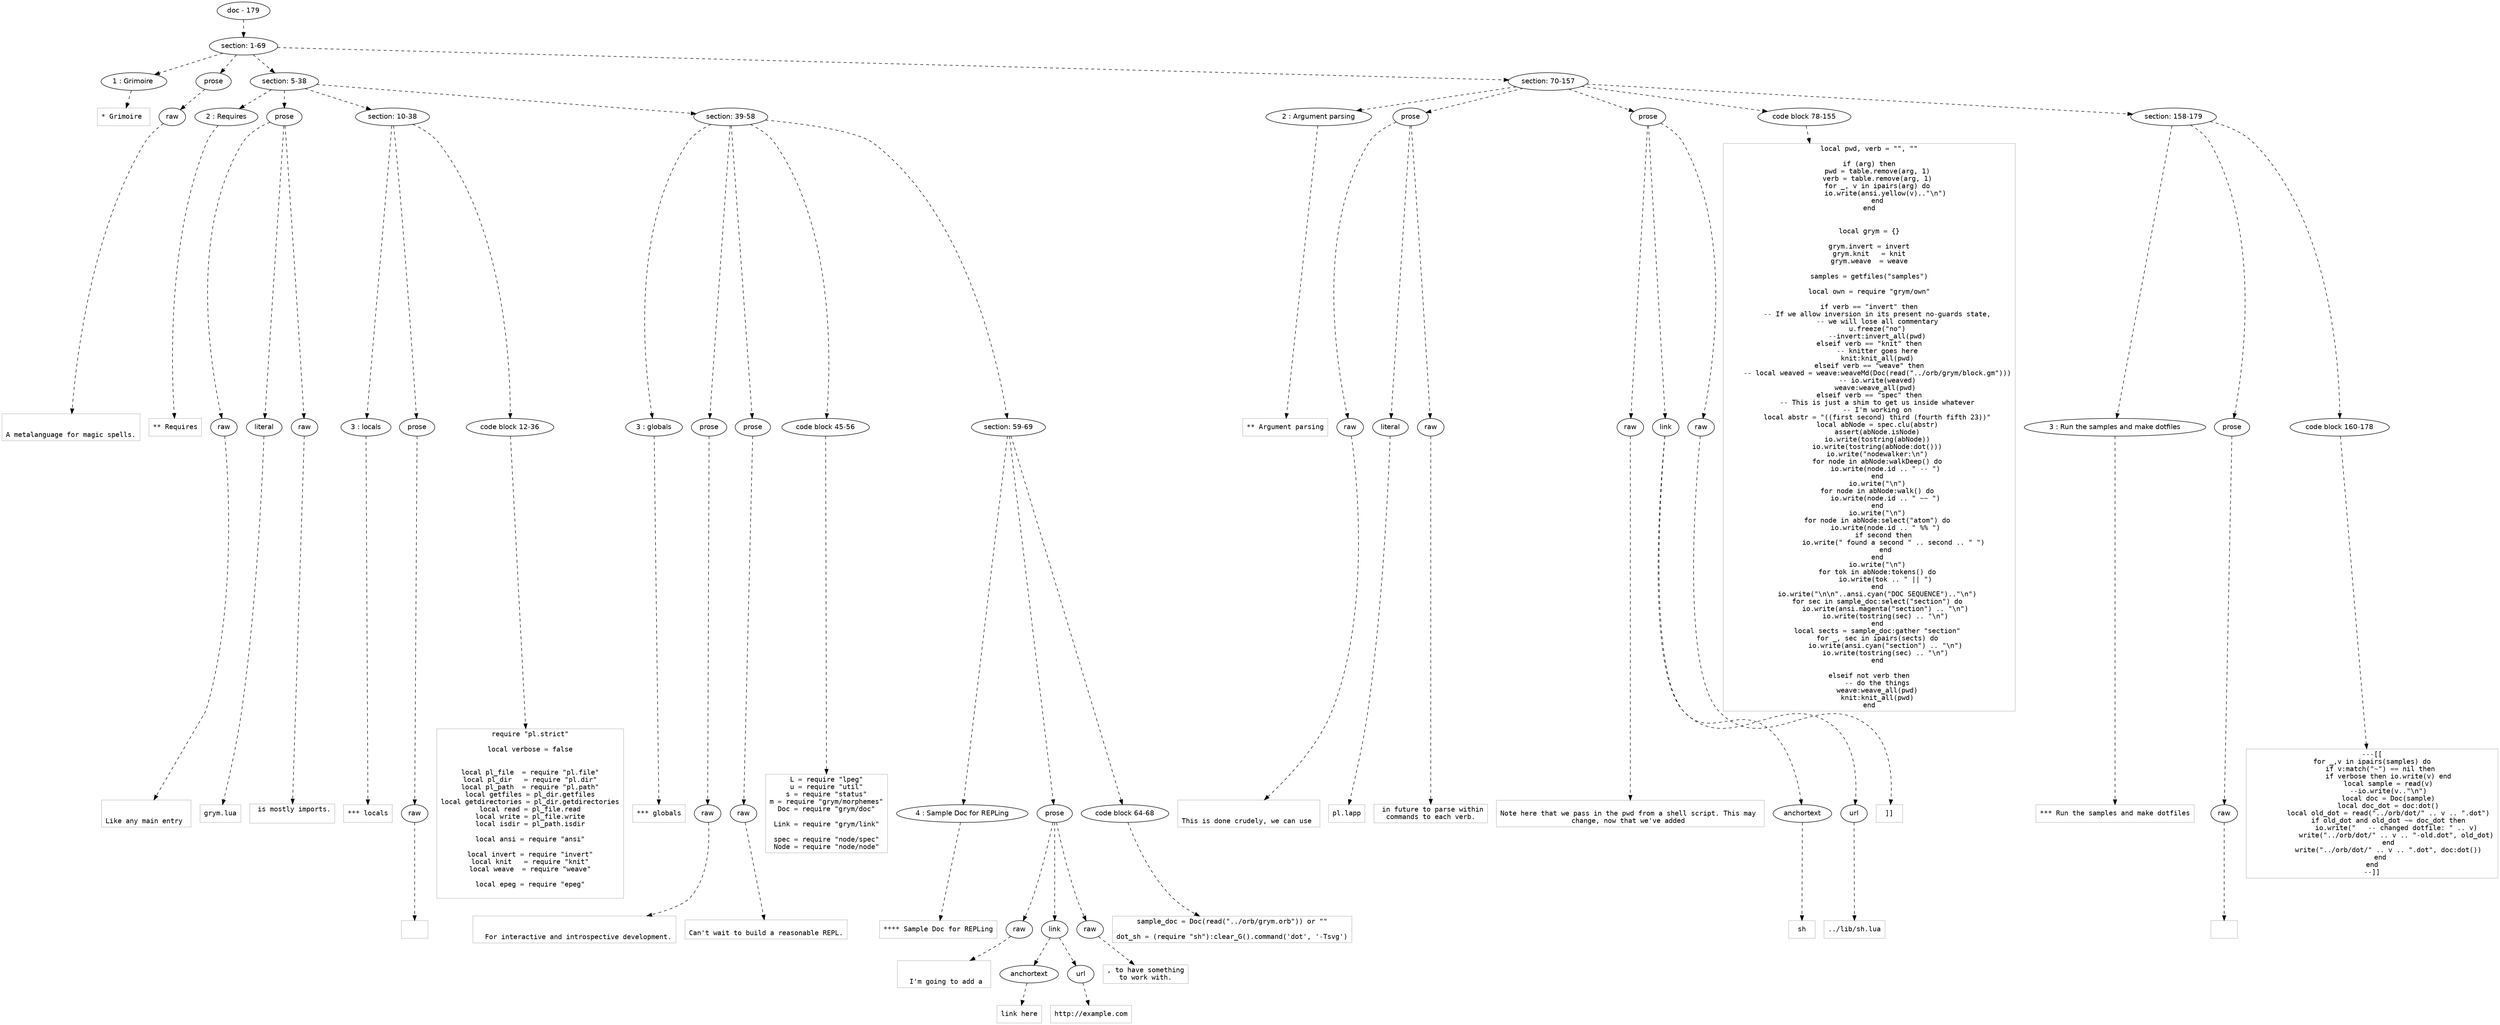 digraph hierarchy {

node [fontname=Helvetica]
edge [style=dashed]

doc_0 [label="doc - 179"]


doc_0 -> { section_1}
{rank=same; section_1}

section_1 [label="section: 1-69"]


section_1 -> { header_2 prose_3 section_4 section_5}
{rank=same; header_2 prose_3 section_4 section_5}

header_2 [label="1 : Grimoire "]

prose_3 [label="prose"]

section_4 [label="section: 5-38"]

section_5 [label="section: 70-157"]


header_2 -> leaf_6
leaf_6  [color=Gray,shape=rectangle,fontname=Inconsolata,label="* Grimoire "]
prose_3 -> { raw_7}
{rank=same; raw_7}

raw_7 [label="raw"]


raw_7 -> leaf_8
leaf_8  [color=Gray,shape=rectangle,fontname=Inconsolata,label="

A metalanguage for magic spells.
"]
section_4 -> { header_9 prose_10 section_11 section_12}
{rank=same; header_9 prose_10 section_11 section_12}

header_9 [label="2 : Requires"]

prose_10 [label="prose"]

section_11 [label="section: 10-38"]

section_12 [label="section: 39-58"]


header_9 -> leaf_13
leaf_13  [color=Gray,shape=rectangle,fontname=Inconsolata,label="** Requires"]
prose_10 -> { raw_14 literal_15 raw_16}
{rank=same; raw_14 literal_15 raw_16}

raw_14 [label="raw"]

literal_15 [label="literal"]

raw_16 [label="raw"]


raw_14 -> leaf_17
leaf_17  [color=Gray,shape=rectangle,fontname=Inconsolata,label="

Like any main entry "]
literal_15 -> leaf_18
leaf_18  [color=Gray,shape=rectangle,fontname=Inconsolata,label="grym.lua"]
raw_16 -> leaf_19
leaf_19  [color=Gray,shape=rectangle,fontname=Inconsolata,label=" is mostly imports.

"]
section_11 -> { header_20 prose_21 codeblock_22}
{rank=same; header_20 prose_21 codeblock_22}

header_20 [label="3 : locals"]

prose_21 [label="prose"]

codeblock_22 [label="code block 12-36"]


header_20 -> leaf_23
leaf_23  [color=Gray,shape=rectangle,fontname=Inconsolata,label="*** locals"]
prose_21 -> { raw_24}
{rank=same; raw_24}

raw_24 [label="raw"]


raw_24 -> leaf_25
leaf_25  [color=Gray,shape=rectangle,fontname=Inconsolata,label="
"]
codeblock_22 -> leaf_26
leaf_26  [color=Gray,shape=rectangle,fontname=Inconsolata,label="require \"pl.strict\"

local verbose = false


local pl_file  = require \"pl.file\"
local pl_dir   = require \"pl.dir\"
local pl_path  = require \"pl.path\"
local getfiles = pl_dir.getfiles
local getdirectories = pl_dir.getdirectories
local read = pl_file.read
local write = pl_file.write
local isdir = pl_path.isdir

local ansi = require \"ansi\"

local invert = require \"invert\"
local knit   = require \"knit\"
local weave  = require \"weave\"

local epeg = require \"epeg\"

"]
section_12 -> { header_27 prose_28 prose_29 codeblock_30 section_31}
{rank=same; header_27 prose_28 prose_29 codeblock_30 section_31}

header_27 [label="3 : globals"]

prose_28 [label="prose"]

prose_29 [label="prose"]

codeblock_30 [label="code block 45-56"]

section_31 [label="section: 59-69"]


header_27 -> leaf_32
leaf_32  [color=Gray,shape=rectangle,fontname=Inconsolata,label="*** globals"]
prose_28 -> { raw_33}
{rank=same; raw_33}

raw_33 [label="raw"]


raw_33 -> leaf_34
leaf_34  [color=Gray,shape=rectangle,fontname=Inconsolata,label="

  For interactive and introspective development.
"]
prose_29 -> { raw_35}
{rank=same; raw_35}

raw_35 [label="raw"]


raw_35 -> leaf_36
leaf_36  [color=Gray,shape=rectangle,fontname=Inconsolata,label="
Can't wait to build a reasonable REPL.
"]
codeblock_30 -> leaf_37
leaf_37  [color=Gray,shape=rectangle,fontname=Inconsolata,label="L = require \"lpeg\"
u = require \"util\"
s = require \"status\"
m = require \"grym/morphemes\"
Doc = require \"grym/doc\"

Link = require \"grym/link\"

spec = require \"node/spec\"
Node = require \"node/node\""]
section_31 -> { header_38 prose_39 codeblock_40}
{rank=same; header_38 prose_39 codeblock_40}

header_38 [label="4 : Sample Doc for REPLing"]

prose_39 [label="prose"]

codeblock_40 [label="code block 64-68"]


header_38 -> leaf_41
leaf_41  [color=Gray,shape=rectangle,fontname=Inconsolata,label="**** Sample Doc for REPLing"]
prose_39 -> { raw_42 link_43 raw_44}
{rank=same; raw_42 link_43 raw_44}

raw_42 [label="raw"]

link_43 [label="link"]

raw_44 [label="raw"]


raw_42 -> leaf_45
leaf_45  [color=Gray,shape=rectangle,fontname=Inconsolata,label="

  I'm going to add a "]
link_43 -> { anchortext_46 url_47}
{rank=same; anchortext_46 url_47}

anchortext_46 [label="anchortext"]

url_47 [label="url"]


anchortext_46 -> leaf_48
leaf_48  [color=Gray,shape=rectangle,fontname=Inconsolata,label="link here"]
url_47 -> leaf_49
leaf_49  [color=Gray,shape=rectangle,fontname=Inconsolata,label="http://example.com"]
raw_44 -> leaf_50
leaf_50  [color=Gray,shape=rectangle,fontname=Inconsolata,label=", to have something
to work with.
"]
codeblock_40 -> leaf_51
leaf_51  [color=Gray,shape=rectangle,fontname=Inconsolata,label="sample_doc = Doc(read(\"../orb/grym.orb\")) or \"\"

dot_sh = (require \"sh\"):clear_G().command('dot', '-Tsvg')"]
section_5 -> { header_52 prose_53 prose_54 codeblock_55 section_56}
{rank=same; header_52 prose_53 prose_54 codeblock_55 section_56}

header_52 [label="2 : Argument parsing"]

prose_53 [label="prose"]

prose_54 [label="prose"]

codeblock_55 [label="code block 78-155"]

section_56 [label="section: 158-179"]


header_52 -> leaf_57
leaf_57  [color=Gray,shape=rectangle,fontname=Inconsolata,label="** Argument parsing"]
prose_53 -> { raw_58 literal_59 raw_60}
{rank=same; raw_58 literal_59 raw_60}

raw_58 [label="raw"]

literal_59 [label="literal"]

raw_60 [label="raw"]


raw_58 -> leaf_61
leaf_61  [color=Gray,shape=rectangle,fontname=Inconsolata,label="

This is done crudely, we can use "]
literal_59 -> leaf_62
leaf_62  [color=Gray,shape=rectangle,fontname=Inconsolata,label="pl.lapp"]
raw_60 -> leaf_63
leaf_63  [color=Gray,shape=rectangle,fontname=Inconsolata,label=" in future to parse within
commands to each verb.
"]
prose_54 -> { raw_64 link_65 raw_66}
{rank=same; raw_64 link_65 raw_66}

raw_64 [label="raw"]

link_65 [label="link"]

raw_66 [label="raw"]


raw_64 -> leaf_67
leaf_67  [color=Gray,shape=rectangle,fontname=Inconsolata,label="
Note here that we pass in the pwd from a shell script. This may 
change, now that we've added "]
link_65 -> { anchortext_68 url_69}
{rank=same; anchortext_68 url_69}

anchortext_68 [label="anchortext"]

url_69 [label="url"]


anchortext_68 -> leaf_70
leaf_70  [color=Gray,shape=rectangle,fontname=Inconsolata,label="sh"]
url_69 -> leaf_71
leaf_71  [color=Gray,shape=rectangle,fontname=Inconsolata,label="../lib/sh.lua"]
raw_66 -> leaf_72
leaf_72  [color=Gray,shape=rectangle,fontname=Inconsolata,label="]]
"]
codeblock_55 -> leaf_73
leaf_73  [color=Gray,shape=rectangle,fontname=Inconsolata,label="local pwd, verb = \"\", \"\"

if (arg) then
    pwd = table.remove(arg, 1)
    verb = table.remove(arg, 1)
    for _, v in ipairs(arg) do
        io.write(ansi.yellow(v)..\"\\n\")
    end
end


local grym = {}

grym.invert = invert
grym.knit   = knit
grym.weave  = weave

samples = getfiles(\"samples\")

local own = require \"grym/own\"

if verb == \"invert\" then
    -- If we allow inversion in its present no-guards state,
    -- we will lose all commentary
    u.freeze(\"no\")
    --invert:invert_all(pwd)
elseif verb == \"knit\" then
    -- knitter goes here
    knit:knit_all(pwd)
elseif verb == \"weave\" then
    -- local weaved = weave:weaveMd(Doc(read(\"../orb/grym/block.gm\")))
    -- io.write(weaved)
    weave:weave_all(pwd) 
elseif verb == \"spec\" then
    -- This is just a shim to get us inside whatever
    -- I'm working on
    local abstr = \"((first second) third (fourth fifth 23))\"
    local abNode = spec.clu(abstr)
    assert(abNode.isNode)
    io.write(tostring(abNode))
    io.write(tostring(abNode:dot()))
    io.write(\"nodewalker:\\n\")
    for node in abNode:walkDeep() do
        io.write(node.id .. \" -- \")
    end
    io.write(\"\\n\")
    for node in abNode:walk() do
        io.write(node.id .. \" ~~ \")
    end
    io.write(\"\\n\")
    for node in abNode:select(\"atom\") do
        io.write(node.id .. \" %% \")
        if second then 
            io.write(\" found a second \" .. second .. \" \")
        end
    end
    io.write(\"\\n\")
    for tok in abNode:tokens() do
        io.write(tok .. \" || \")
    end
    io.write(\"\\n\\n\"..ansi.cyan(\"DOC SEQUENCE\")..\"\\n\")
    for sec in sample_doc:select(\"section\") do
        io.write(ansi.magenta(\"section\") .. \"\\n\")
        io.write(tostring(sec) .. \"\\n\")
    end
    local sects = sample_doc:gather \"section\"
    for _, sec in ipairs(sects) do
        io.write(ansi.cyan(\"section\") .. \"\\n\")
        io.write(tostring(sec) .. \"\\n\")
    end

elseif not verb then
    -- do the things
    weave:weave_all(pwd)
    knit:knit_all(pwd)
end"]
section_56 -> { header_74 prose_75 codeblock_76}
{rank=same; header_74 prose_75 codeblock_76}

header_74 [label="3 : Run the samples and make dotfiles"]

prose_75 [label="prose"]

codeblock_76 [label="code block 160-178"]


header_74 -> leaf_77
leaf_77  [color=Gray,shape=rectangle,fontname=Inconsolata,label="*** Run the samples and make dotfiles"]
prose_75 -> { raw_78}
{rank=same; raw_78}

raw_78 [label="raw"]


raw_78 -> leaf_79
leaf_79  [color=Gray,shape=rectangle,fontname=Inconsolata,label="
"]
codeblock_76 -> leaf_80
leaf_80  [color=Gray,shape=rectangle,fontname=Inconsolata,label="---[[
for _,v in ipairs(samples) do
    if v:match(\"~\") == nil then
        if verbose then io.write(v) end
        local sample = read(v)
        --io.write(v..\"\\n\")
        local doc = Doc(sample)
        local doc_dot = doc:dot()
        local old_dot = read(\"../orb/dot/\" .. v .. \".dot\")
        if old_dot and old_dot ~= doc_dot then
            io.write(\"   -- changed dotfile: \" .. v)
            write(\"../orb/dot/\" .. v .. \"-old.dot\", old_dot)
        end
        write(\"../orb/dot/\" .. v .. \".dot\", doc:dot())
    end
end
--]]"]

}
